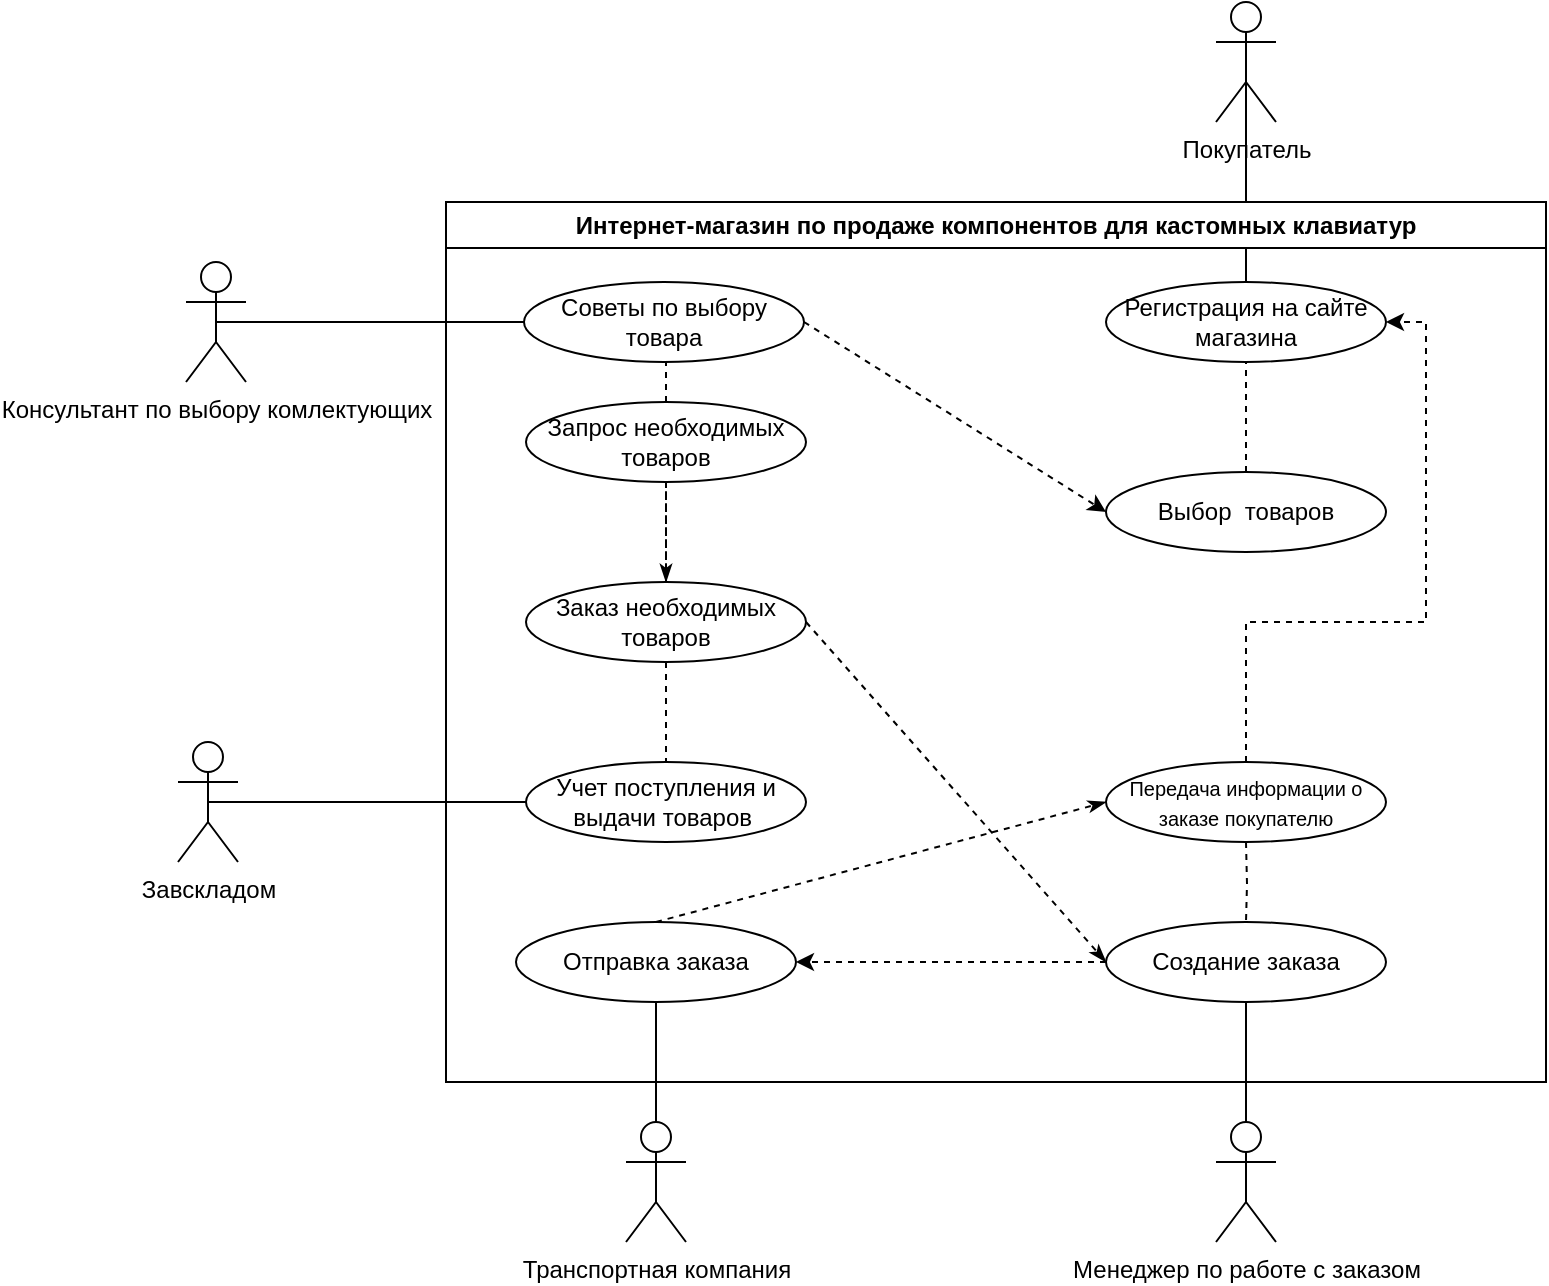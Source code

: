 <mxfile version="20.6.0" type="github">
  <diagram id="sq5tUa9uOOfnAcCKqO6m" name="Страница 1">
    <mxGraphModel dx="1972" dy="658" grid="1" gridSize="10" guides="1" tooltips="1" connect="1" arrows="1" fold="1" page="1" pageScale="1" pageWidth="827" pageHeight="1169" math="0" shadow="0">
      <root>
        <mxCell id="0" />
        <mxCell id="1" parent="0" />
        <mxCell id="K7c1DOycUjJ4pG6AKwoJ-4" style="edgeStyle=orthogonalEdgeStyle;rounded=0;orthogonalLoop=1;jettySize=auto;html=1;exitX=0.5;exitY=0;exitDx=0;exitDy=0;entryX=0.5;entryY=1;entryDx=0;entryDy=0;dashed=1;endArrow=none;endFill=0;" parent="1" source="K7c1DOycUjJ4pG6AKwoJ-1" target="K7c1DOycUjJ4pG6AKwoJ-3" edge="1">
          <mxGeometry relative="1" as="geometry" />
        </mxCell>
        <mxCell id="K7c1DOycUjJ4pG6AKwoJ-1" value="Выбор&amp;nbsp; товаров" style="ellipse;whiteSpace=wrap;html=1;" parent="1" vertex="1">
          <mxGeometry x="540" y="585" width="140" height="40" as="geometry" />
        </mxCell>
        <mxCell id="K7c1DOycUjJ4pG6AKwoJ-2" value="Покупатель" style="shape=umlActor;verticalLabelPosition=bottom;verticalAlign=top;html=1;" parent="1" vertex="1">
          <mxGeometry x="595" y="350" width="30" height="60" as="geometry" />
        </mxCell>
        <mxCell id="K7c1DOycUjJ4pG6AKwoJ-5" style="edgeStyle=orthogonalEdgeStyle;rounded=0;orthogonalLoop=1;jettySize=auto;html=1;exitX=0.5;exitY=0;exitDx=0;exitDy=0;entryX=0.5;entryY=0.5;entryDx=0;entryDy=0;entryPerimeter=0;endArrow=none;endFill=0;" parent="1" source="K7c1DOycUjJ4pG6AKwoJ-3" target="K7c1DOycUjJ4pG6AKwoJ-2" edge="1">
          <mxGeometry relative="1" as="geometry" />
        </mxCell>
        <mxCell id="K7c1DOycUjJ4pG6AKwoJ-3" value="Регистрация на сайте магазина" style="ellipse;whiteSpace=wrap;html=1;" parent="1" vertex="1">
          <mxGeometry x="540" y="490" width="140" height="40" as="geometry" />
        </mxCell>
        <mxCell id="K7c1DOycUjJ4pG6AKwoJ-6" value="Консультант по выбору комлектующих" style="shape=umlActor;verticalLabelPosition=bottom;verticalAlign=top;html=1;" parent="1" vertex="1">
          <mxGeometry x="80" y="480" width="30" height="60" as="geometry" />
        </mxCell>
        <mxCell id="K7c1DOycUjJ4pG6AKwoJ-11" style="edgeStyle=orthogonalEdgeStyle;rounded=0;orthogonalLoop=1;jettySize=auto;html=1;exitX=0;exitY=0.5;exitDx=0;exitDy=0;entryX=0.5;entryY=0.5;entryDx=0;entryDy=0;entryPerimeter=0;endArrow=none;endFill=0;" parent="1" source="K7c1DOycUjJ4pG6AKwoJ-7" target="K7c1DOycUjJ4pG6AKwoJ-6" edge="1">
          <mxGeometry relative="1" as="geometry" />
        </mxCell>
        <mxCell id="mXQVlFwhmWeyUyo0wm6a-1" style="rounded=0;orthogonalLoop=1;jettySize=auto;html=1;exitX=1;exitY=0.5;exitDx=0;exitDy=0;entryX=0;entryY=0.5;entryDx=0;entryDy=0;dashed=1;" edge="1" parent="1" source="K7c1DOycUjJ4pG6AKwoJ-7" target="K7c1DOycUjJ4pG6AKwoJ-1">
          <mxGeometry relative="1" as="geometry" />
        </mxCell>
        <mxCell id="mXQVlFwhmWeyUyo0wm6a-6" style="edgeStyle=orthogonalEdgeStyle;rounded=0;orthogonalLoop=1;jettySize=auto;html=1;exitX=0.5;exitY=1;exitDx=0;exitDy=0;entryX=0.5;entryY=0;entryDx=0;entryDy=0;dashed=1;endArrow=none;endFill=0;" edge="1" parent="1" source="K7c1DOycUjJ4pG6AKwoJ-7" target="mXQVlFwhmWeyUyo0wm6a-5">
          <mxGeometry relative="1" as="geometry" />
        </mxCell>
        <mxCell id="K7c1DOycUjJ4pG6AKwoJ-7" value="Советы по выбору товара" style="ellipse;whiteSpace=wrap;html=1;" parent="1" vertex="1">
          <mxGeometry x="249" y="490" width="140" height="40" as="geometry" />
        </mxCell>
        <mxCell id="K7c1DOycUjJ4pG6AKwoJ-15" value="Менеджер по работе с заказом" style="shape=umlActor;verticalLabelPosition=bottom;verticalAlign=top;html=1;" parent="1" vertex="1">
          <mxGeometry x="595" y="910" width="30" height="60" as="geometry" />
        </mxCell>
        <mxCell id="K7c1DOycUjJ4pG6AKwoJ-18" style="edgeStyle=orthogonalEdgeStyle;rounded=0;orthogonalLoop=1;jettySize=auto;html=1;exitX=0.5;exitY=1;exitDx=0;exitDy=0;endArrow=none;endFill=0;entryX=0.5;entryY=0;entryDx=0;entryDy=0;entryPerimeter=0;" parent="1" source="K7c1DOycUjJ4pG6AKwoJ-17" target="K7c1DOycUjJ4pG6AKwoJ-15" edge="1">
          <mxGeometry relative="1" as="geometry">
            <mxPoint x="610" y="880" as="targetPoint" />
          </mxGeometry>
        </mxCell>
        <mxCell id="mXQVlFwhmWeyUyo0wm6a-4" style="edgeStyle=orthogonalEdgeStyle;rounded=0;orthogonalLoop=1;jettySize=auto;html=1;exitX=0;exitY=0.5;exitDx=0;exitDy=0;entryX=1;entryY=0.5;entryDx=0;entryDy=0;dashed=1;" edge="1" parent="1" source="K7c1DOycUjJ4pG6AKwoJ-17" target="l_A6OMl15HvACTpBP7gL-2">
          <mxGeometry relative="1" as="geometry" />
        </mxCell>
        <mxCell id="K7c1DOycUjJ4pG6AKwoJ-17" value="Создание заказа" style="ellipse;whiteSpace=wrap;html=1;" parent="1" vertex="1">
          <mxGeometry x="540" y="810" width="140" height="40" as="geometry" />
        </mxCell>
        <mxCell id="K7c1DOycUjJ4pG6AKwoJ-20" style="edgeStyle=orthogonalEdgeStyle;rounded=0;orthogonalLoop=1;jettySize=auto;html=1;exitX=0.5;exitY=1;exitDx=0;exitDy=0;entryX=0.5;entryY=0;entryDx=0;entryDy=0;fontSize=10;endArrow=none;endFill=0;dashed=1;startArrow=none;" parent="1" target="K7c1DOycUjJ4pG6AKwoJ-17" edge="1">
          <mxGeometry relative="1" as="geometry">
            <mxPoint x="610" y="770" as="sourcePoint" />
          </mxGeometry>
        </mxCell>
        <mxCell id="l_A6OMl15HvACTpBP7gL-3" style="edgeStyle=orthogonalEdgeStyle;rounded=0;orthogonalLoop=1;jettySize=auto;html=1;exitX=0.5;exitY=0;exitDx=0;exitDy=0;exitPerimeter=0;entryX=0.5;entryY=1;entryDx=0;entryDy=0;endArrow=none;endFill=0;" parent="1" source="l_A6OMl15HvACTpBP7gL-1" target="l_A6OMl15HvACTpBP7gL-2" edge="1">
          <mxGeometry relative="1" as="geometry" />
        </mxCell>
        <mxCell id="l_A6OMl15HvACTpBP7gL-1" value="Транспортная компания" style="shape=umlActor;verticalLabelPosition=bottom;verticalAlign=top;html=1;" parent="1" vertex="1">
          <mxGeometry x="300" y="910" width="30" height="60" as="geometry" />
        </mxCell>
        <mxCell id="l_A6OMl15HvACTpBP7gL-4" value="Интернет-магазин по продаже компонентов для кастомных клавиатур" style="swimlane;whiteSpace=wrap;html=1;" parent="1" vertex="1">
          <mxGeometry x="210" y="450" width="550" height="440" as="geometry" />
        </mxCell>
        <mxCell id="K7c1DOycUjJ4pG6AKwoJ-19" value="&lt;font style=&quot;font-size: 10px;&quot;&gt;Передача информации о заказе покупателю&lt;/font&gt;" style="ellipse;whiteSpace=wrap;html=1;" parent="l_A6OMl15HvACTpBP7gL-4" vertex="1">
          <mxGeometry x="330" y="280" width="140" height="40" as="geometry" />
        </mxCell>
        <mxCell id="mXQVlFwhmWeyUyo0wm6a-9" style="rounded=0;orthogonalLoop=1;jettySize=auto;html=1;exitX=0.5;exitY=0;exitDx=0;exitDy=0;entryX=0;entryY=0.5;entryDx=0;entryDy=0;dashed=1;startArrow=none;startFill=0;endArrow=classicThin;endFill=1;" edge="1" parent="l_A6OMl15HvACTpBP7gL-4" source="l_A6OMl15HvACTpBP7gL-2" target="K7c1DOycUjJ4pG6AKwoJ-19">
          <mxGeometry relative="1" as="geometry" />
        </mxCell>
        <mxCell id="l_A6OMl15HvACTpBP7gL-2" value="Отправка заказа" style="ellipse;whiteSpace=wrap;html=1;" parent="l_A6OMl15HvACTpBP7gL-4" vertex="1">
          <mxGeometry x="35" y="360" width="140" height="40" as="geometry" />
        </mxCell>
        <mxCell id="mXQVlFwhmWeyUyo0wm6a-8" value="" style="edgeStyle=orthogonalEdgeStyle;rounded=0;orthogonalLoop=1;jettySize=auto;html=1;dashed=1;endArrow=none;endFill=0;startArrow=classicThin;startFill=1;" edge="1" parent="l_A6OMl15HvACTpBP7gL-4" source="K7c1DOycUjJ4pG6AKwoJ-21" target="mXQVlFwhmWeyUyo0wm6a-5">
          <mxGeometry relative="1" as="geometry" />
        </mxCell>
        <mxCell id="K7c1DOycUjJ4pG6AKwoJ-21" value="&lt;font style=&quot;font-size: 12px;&quot;&gt;Заказ необходимых товаров&lt;/font&gt;" style="ellipse;whiteSpace=wrap;html=1;" parent="l_A6OMl15HvACTpBP7gL-4" vertex="1">
          <mxGeometry x="40" y="190" width="140" height="40" as="geometry" />
        </mxCell>
        <mxCell id="K7c1DOycUjJ4pG6AKwoJ-13" value="Учет поступления и выдачи товаров&amp;nbsp;" style="ellipse;whiteSpace=wrap;html=1;" parent="l_A6OMl15HvACTpBP7gL-4" vertex="1">
          <mxGeometry x="40" y="280" width="140" height="40" as="geometry" />
        </mxCell>
        <mxCell id="K7c1DOycUjJ4pG6AKwoJ-22" style="edgeStyle=orthogonalEdgeStyle;rounded=0;orthogonalLoop=1;jettySize=auto;html=1;exitX=0.5;exitY=1;exitDx=0;exitDy=0;entryX=0.5;entryY=0;entryDx=0;entryDy=0;dashed=1;fontSize=10;endArrow=none;endFill=0;" parent="l_A6OMl15HvACTpBP7gL-4" source="K7c1DOycUjJ4pG6AKwoJ-21" target="K7c1DOycUjJ4pG6AKwoJ-13" edge="1">
          <mxGeometry relative="1" as="geometry" />
        </mxCell>
        <mxCell id="K7c1DOycUjJ4pG6AKwoJ-14" style="edgeStyle=orthogonalEdgeStyle;rounded=0;orthogonalLoop=1;jettySize=auto;html=1;exitX=0;exitY=0.5;exitDx=0;exitDy=0;entryX=0.5;entryY=0.5;entryDx=0;entryDy=0;entryPerimeter=0;endArrow=none;endFill=0;" parent="l_A6OMl15HvACTpBP7gL-4" source="K7c1DOycUjJ4pG6AKwoJ-13" target="K7c1DOycUjJ4pG6AKwoJ-12" edge="1">
          <mxGeometry relative="1" as="geometry" />
        </mxCell>
        <mxCell id="K7c1DOycUjJ4pG6AKwoJ-12" value="Завскладом" style="shape=umlActor;verticalLabelPosition=bottom;verticalAlign=top;html=1;" parent="l_A6OMl15HvACTpBP7gL-4" vertex="1">
          <mxGeometry x="-134" y="270" width="30" height="60" as="geometry" />
        </mxCell>
        <mxCell id="mXQVlFwhmWeyUyo0wm6a-7" style="edgeStyle=orthogonalEdgeStyle;rounded=0;orthogonalLoop=1;jettySize=auto;html=1;exitX=0.5;exitY=1;exitDx=0;exitDy=0;entryX=0.5;entryY=0;entryDx=0;entryDy=0;dashed=1;endArrow=none;endFill=0;" edge="1" parent="l_A6OMl15HvACTpBP7gL-4" source="mXQVlFwhmWeyUyo0wm6a-5" target="K7c1DOycUjJ4pG6AKwoJ-21">
          <mxGeometry relative="1" as="geometry" />
        </mxCell>
        <mxCell id="mXQVlFwhmWeyUyo0wm6a-5" value="Запрос необходимых товаров" style="ellipse;whiteSpace=wrap;html=1;" vertex="1" parent="l_A6OMl15HvACTpBP7gL-4">
          <mxGeometry x="40" y="100" width="140" height="40" as="geometry" />
        </mxCell>
        <mxCell id="mXQVlFwhmWeyUyo0wm6a-3" style="edgeStyle=orthogonalEdgeStyle;rounded=0;orthogonalLoop=1;jettySize=auto;html=1;exitX=0.5;exitY=0;exitDx=0;exitDy=0;dashed=1;entryX=1;entryY=0.5;entryDx=0;entryDy=0;" edge="1" parent="1" source="K7c1DOycUjJ4pG6AKwoJ-19" target="K7c1DOycUjJ4pG6AKwoJ-3">
          <mxGeometry relative="1" as="geometry">
            <mxPoint x="673.662" y="529.918" as="targetPoint" />
            <Array as="points">
              <mxPoint x="610" y="660" />
              <mxPoint x="700" y="660" />
              <mxPoint x="700" y="510" />
            </Array>
          </mxGeometry>
        </mxCell>
        <mxCell id="mXQVlFwhmWeyUyo0wm6a-10" style="rounded=0;orthogonalLoop=1;jettySize=auto;html=1;exitX=1;exitY=0.5;exitDx=0;exitDy=0;entryX=0;entryY=0.5;entryDx=0;entryDy=0;dashed=1;startArrow=none;startFill=0;endArrow=classicThin;endFill=1;" edge="1" parent="1" source="K7c1DOycUjJ4pG6AKwoJ-21" target="K7c1DOycUjJ4pG6AKwoJ-17">
          <mxGeometry relative="1" as="geometry" />
        </mxCell>
      </root>
    </mxGraphModel>
  </diagram>
</mxfile>
